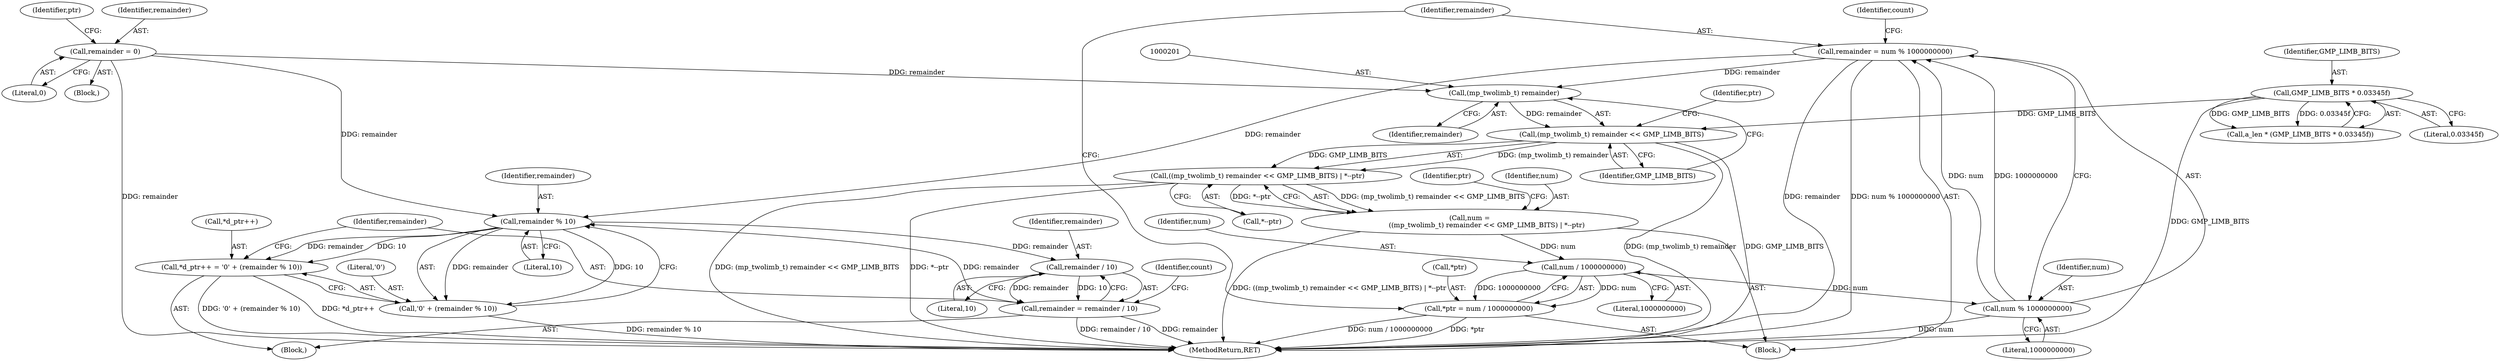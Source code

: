 digraph "0_gnulib_278b4175c9d7dd47c1a3071554aac02add3b3c35@API" {
"1000213" [label="(Call,remainder = num % 1000000000)"];
"1000215" [label="(Call,num % 1000000000)"];
"1000210" [label="(Call,num / 1000000000)"];
"1000196" [label="(Call,num =\n                ((mp_twolimb_t) remainder << GMP_LIMB_BITS) | *--ptr)"];
"1000198" [label="(Call,((mp_twolimb_t) remainder << GMP_LIMB_BITS) | *--ptr)"];
"1000199" [label="(Call,(mp_twolimb_t) remainder << GMP_LIMB_BITS)"];
"1000200" [label="(Call,(mp_twolimb_t) remainder)"];
"1000213" [label="(Call,remainder = num % 1000000000)"];
"1000175" [label="(Call,remainder = 0)"];
"1000134" [label="(Call,GMP_LIMB_BITS * 0.03345f)"];
"1000207" [label="(Call,*ptr = num / 1000000000)"];
"1000234" [label="(Call,remainder % 10)"];
"1000228" [label="(Call,*d_ptr++ = '0' + (remainder % 10))"];
"1000232" [label="(Call,'0' + (remainder % 10))"];
"1000239" [label="(Call,remainder / 10)"];
"1000237" [label="(Call,remainder = remainder / 10)"];
"1000135" [label="(Identifier,GMP_LIMB_BITS)"];
"1000228" [label="(Call,*d_ptr++ = '0' + (remainder % 10))"];
"1000227" [label="(Block,)"];
"1000280" [label="(MethodReturn,RET)"];
"1000217" [label="(Literal,1000000000)"];
"1000234" [label="(Call,remainder % 10)"];
"1000193" [label="(Identifier,count)"];
"1000175" [label="(Call,remainder = 0)"];
"1000208" [label="(Call,*ptr)"];
"1000176" [label="(Identifier,remainder)"];
"1000229" [label="(Call,*d_ptr++)"];
"1000203" [label="(Identifier,GMP_LIMB_BITS)"];
"1000196" [label="(Call,num =\n                ((mp_twolimb_t) remainder << GMP_LIMB_BITS) | *--ptr)"];
"1000236" [label="(Literal,10)"];
"1000216" [label="(Identifier,num)"];
"1000211" [label="(Identifier,num)"];
"1000226" [label="(Identifier,count)"];
"1000206" [label="(Identifier,ptr)"];
"1000233" [label="(Literal,'0')"];
"1000237" [label="(Call,remainder = remainder / 10)"];
"1000202" [label="(Identifier,remainder)"];
"1000239" [label="(Call,remainder / 10)"];
"1000241" [label="(Literal,10)"];
"1000209" [label="(Identifier,ptr)"];
"1000200" [label="(Call,(mp_twolimb_t) remainder)"];
"1000235" [label="(Identifier,remainder)"];
"1000213" [label="(Call,remainder = num % 1000000000)"];
"1000180" [label="(Identifier,ptr)"];
"1000240" [label="(Identifier,remainder)"];
"1000177" [label="(Literal,0)"];
"1000204" [label="(Call,*--ptr)"];
"1000173" [label="(Block,)"];
"1000232" [label="(Call,'0' + (remainder % 10))"];
"1000238" [label="(Identifier,remainder)"];
"1000132" [label="(Call,a_len * (GMP_LIMB_BITS * 0.03345f))"];
"1000212" [label="(Literal,1000000000)"];
"1000207" [label="(Call,*ptr = num / 1000000000)"];
"1000215" [label="(Call,num % 1000000000)"];
"1000199" [label="(Call,(mp_twolimb_t) remainder << GMP_LIMB_BITS)"];
"1000198" [label="(Call,((mp_twolimb_t) remainder << GMP_LIMB_BITS) | *--ptr)"];
"1000194" [label="(Block,)"];
"1000210" [label="(Call,num / 1000000000)"];
"1000136" [label="(Literal,0.03345f)"];
"1000214" [label="(Identifier,remainder)"];
"1000134" [label="(Call,GMP_LIMB_BITS * 0.03345f)"];
"1000197" [label="(Identifier,num)"];
"1000213" -> "1000194"  [label="AST: "];
"1000213" -> "1000215"  [label="CFG: "];
"1000214" -> "1000213"  [label="AST: "];
"1000215" -> "1000213"  [label="AST: "];
"1000193" -> "1000213"  [label="CFG: "];
"1000213" -> "1000280"  [label="DDG: remainder"];
"1000213" -> "1000280"  [label="DDG: num % 1000000000"];
"1000213" -> "1000200"  [label="DDG: remainder"];
"1000215" -> "1000213"  [label="DDG: num"];
"1000215" -> "1000213"  [label="DDG: 1000000000"];
"1000213" -> "1000234"  [label="DDG: remainder"];
"1000215" -> "1000217"  [label="CFG: "];
"1000216" -> "1000215"  [label="AST: "];
"1000217" -> "1000215"  [label="AST: "];
"1000215" -> "1000280"  [label="DDG: num"];
"1000210" -> "1000215"  [label="DDG: num"];
"1000210" -> "1000207"  [label="AST: "];
"1000210" -> "1000212"  [label="CFG: "];
"1000211" -> "1000210"  [label="AST: "];
"1000212" -> "1000210"  [label="AST: "];
"1000207" -> "1000210"  [label="CFG: "];
"1000210" -> "1000207"  [label="DDG: num"];
"1000210" -> "1000207"  [label="DDG: 1000000000"];
"1000196" -> "1000210"  [label="DDG: num"];
"1000196" -> "1000194"  [label="AST: "];
"1000196" -> "1000198"  [label="CFG: "];
"1000197" -> "1000196"  [label="AST: "];
"1000198" -> "1000196"  [label="AST: "];
"1000209" -> "1000196"  [label="CFG: "];
"1000196" -> "1000280"  [label="DDG: ((mp_twolimb_t) remainder << GMP_LIMB_BITS) | *--ptr"];
"1000198" -> "1000196"  [label="DDG: (mp_twolimb_t) remainder << GMP_LIMB_BITS"];
"1000198" -> "1000196"  [label="DDG: *--ptr"];
"1000198" -> "1000204"  [label="CFG: "];
"1000199" -> "1000198"  [label="AST: "];
"1000204" -> "1000198"  [label="AST: "];
"1000198" -> "1000280"  [label="DDG: (mp_twolimb_t) remainder << GMP_LIMB_BITS"];
"1000198" -> "1000280"  [label="DDG: *--ptr"];
"1000199" -> "1000198"  [label="DDG: (mp_twolimb_t) remainder"];
"1000199" -> "1000198"  [label="DDG: GMP_LIMB_BITS"];
"1000199" -> "1000203"  [label="CFG: "];
"1000200" -> "1000199"  [label="AST: "];
"1000203" -> "1000199"  [label="AST: "];
"1000206" -> "1000199"  [label="CFG: "];
"1000199" -> "1000280"  [label="DDG: (mp_twolimb_t) remainder"];
"1000199" -> "1000280"  [label="DDG: GMP_LIMB_BITS"];
"1000200" -> "1000199"  [label="DDG: remainder"];
"1000134" -> "1000199"  [label="DDG: GMP_LIMB_BITS"];
"1000200" -> "1000202"  [label="CFG: "];
"1000201" -> "1000200"  [label="AST: "];
"1000202" -> "1000200"  [label="AST: "];
"1000203" -> "1000200"  [label="CFG: "];
"1000175" -> "1000200"  [label="DDG: remainder"];
"1000175" -> "1000173"  [label="AST: "];
"1000175" -> "1000177"  [label="CFG: "];
"1000176" -> "1000175"  [label="AST: "];
"1000177" -> "1000175"  [label="AST: "];
"1000180" -> "1000175"  [label="CFG: "];
"1000175" -> "1000280"  [label="DDG: remainder"];
"1000175" -> "1000234"  [label="DDG: remainder"];
"1000134" -> "1000132"  [label="AST: "];
"1000134" -> "1000136"  [label="CFG: "];
"1000135" -> "1000134"  [label="AST: "];
"1000136" -> "1000134"  [label="AST: "];
"1000132" -> "1000134"  [label="CFG: "];
"1000134" -> "1000280"  [label="DDG: GMP_LIMB_BITS"];
"1000134" -> "1000132"  [label="DDG: GMP_LIMB_BITS"];
"1000134" -> "1000132"  [label="DDG: 0.03345f"];
"1000207" -> "1000194"  [label="AST: "];
"1000208" -> "1000207"  [label="AST: "];
"1000214" -> "1000207"  [label="CFG: "];
"1000207" -> "1000280"  [label="DDG: num / 1000000000"];
"1000207" -> "1000280"  [label="DDG: *ptr"];
"1000234" -> "1000232"  [label="AST: "];
"1000234" -> "1000236"  [label="CFG: "];
"1000235" -> "1000234"  [label="AST: "];
"1000236" -> "1000234"  [label="AST: "];
"1000232" -> "1000234"  [label="CFG: "];
"1000234" -> "1000228"  [label="DDG: remainder"];
"1000234" -> "1000228"  [label="DDG: 10"];
"1000234" -> "1000232"  [label="DDG: remainder"];
"1000234" -> "1000232"  [label="DDG: 10"];
"1000237" -> "1000234"  [label="DDG: remainder"];
"1000234" -> "1000239"  [label="DDG: remainder"];
"1000228" -> "1000227"  [label="AST: "];
"1000228" -> "1000232"  [label="CFG: "];
"1000229" -> "1000228"  [label="AST: "];
"1000232" -> "1000228"  [label="AST: "];
"1000238" -> "1000228"  [label="CFG: "];
"1000228" -> "1000280"  [label="DDG: *d_ptr++"];
"1000228" -> "1000280"  [label="DDG: '0' + (remainder % 10)"];
"1000233" -> "1000232"  [label="AST: "];
"1000232" -> "1000280"  [label="DDG: remainder % 10"];
"1000239" -> "1000237"  [label="AST: "];
"1000239" -> "1000241"  [label="CFG: "];
"1000240" -> "1000239"  [label="AST: "];
"1000241" -> "1000239"  [label="AST: "];
"1000237" -> "1000239"  [label="CFG: "];
"1000239" -> "1000237"  [label="DDG: remainder"];
"1000239" -> "1000237"  [label="DDG: 10"];
"1000237" -> "1000227"  [label="AST: "];
"1000238" -> "1000237"  [label="AST: "];
"1000226" -> "1000237"  [label="CFG: "];
"1000237" -> "1000280"  [label="DDG: remainder / 10"];
"1000237" -> "1000280"  [label="DDG: remainder"];
}

